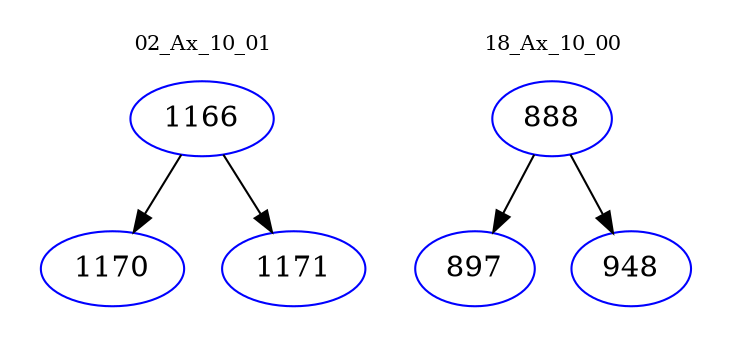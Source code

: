 digraph{
subgraph cluster_0 {
color = white
label = "02_Ax_10_01";
fontsize=10;
T0_1166 [label="1166", color="blue"]
T0_1166 -> T0_1170 [color="black"]
T0_1170 [label="1170", color="blue"]
T0_1166 -> T0_1171 [color="black"]
T0_1171 [label="1171", color="blue"]
}
subgraph cluster_1 {
color = white
label = "18_Ax_10_00";
fontsize=10;
T1_888 [label="888", color="blue"]
T1_888 -> T1_897 [color="black"]
T1_897 [label="897", color="blue"]
T1_888 -> T1_948 [color="black"]
T1_948 [label="948", color="blue"]
}
}
